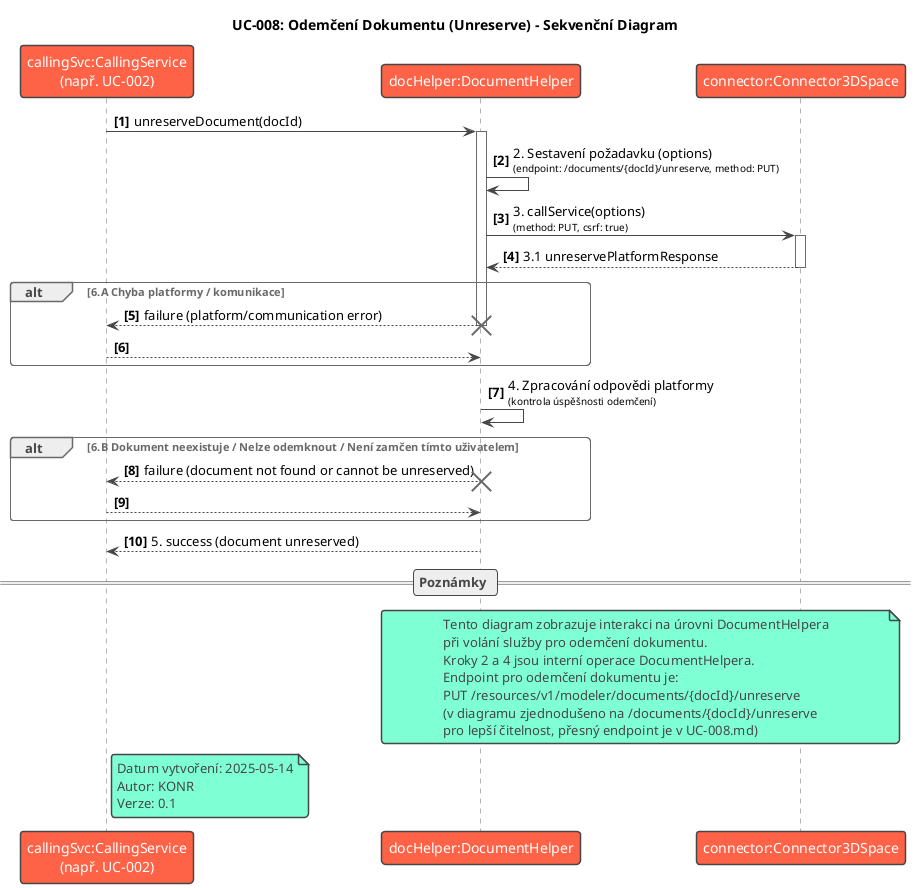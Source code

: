 @startuml SD-008_Unreserve_Document
!theme vibrant
title UC-008: Odemčení Dokumentu (Unreserve) - Sekvenční Diagram

participant "callingSvc:CallingService\n(např. UC-002)" as CallingService
participant "docHelper:DocumentHelper" as DocumentHelper
participant "connector:Connector3DSpace" as Connector

autonumber "<b>[0]"

CallingService -> DocumentHelper : unreserveDocument(docId)
activate DocumentHelper

DocumentHelper -> DocumentHelper : 2. Sestavení požadavku (options)\n<size:10>(endpoint: /documents/{docId}/unreserve, method: PUT)</size>

DocumentHelper -> Connector : 3. callService(options)\n<size:10>(method: PUT, csrf: true)</size>
activate Connector
Connector --> DocumentHelper : 3.1 unreservePlatformResponse
deactivate Connector

alt 6.A Chyba platformy / komunikace
    DocumentHelper --> CallingService : failure (platform/communication error)
    deactivate DocumentHelper
    destroy DocumentHelper
    return
end

DocumentHelper -> DocumentHelper : 4. Zpracování odpovědi platformy\n<size:10>(kontrola úspěšnosti odemčení)</size>

alt 6.B Dokument neexistuje / Nelze odemknout / Není zamčen tímto uživatelem
    DocumentHelper --> CallingService : failure (document not found or cannot be unreserved)
    deactivate DocumentHelper
    destroy DocumentHelper
    return
end

DocumentHelper --> CallingService : 5. success (document unreserved)
deactivate DocumentHelper

== Poznámky ==
note over DocumentHelper, Connector
  Tento diagram zobrazuje interakci na úrovni DocumentHelpera
  při volání služby pro odemčení dokumentu.
  Kroky 2 a 4 jsou interní operace DocumentHelpera.
  Endpoint pro odemčení dokumentu je:
  PUT /resources/v1/modeler/documents/{docId}/unreserve
  (v diagramu zjednodušeno na /documents/{docId}/unreserve
  pro lepší čitelnost, přesný endpoint je v UC-008.md)
end note

note right of CallingService
  Datum vytvoření: 2025-05-14
  Autor: KONR
  Verze: 0.1
end note

@enduml